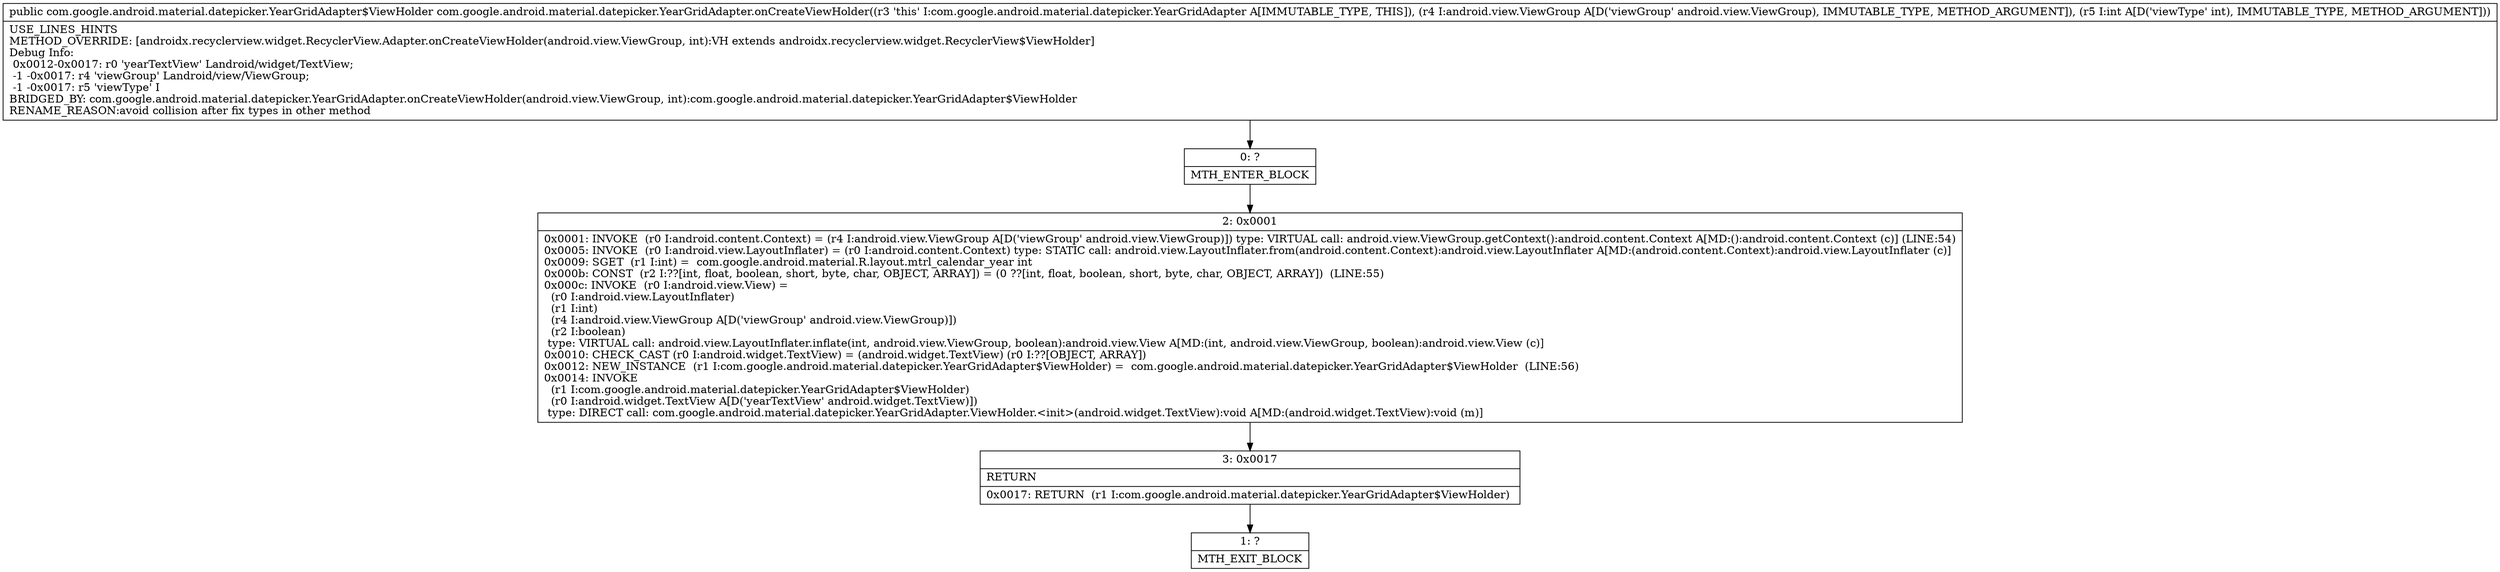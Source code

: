 digraph "CFG forcom.google.android.material.datepicker.YearGridAdapter.onCreateViewHolder(Landroid\/view\/ViewGroup;I)Lcom\/google\/android\/material\/datepicker\/YearGridAdapter$ViewHolder;" {
Node_0 [shape=record,label="{0\:\ ?|MTH_ENTER_BLOCK\l}"];
Node_2 [shape=record,label="{2\:\ 0x0001|0x0001: INVOKE  (r0 I:android.content.Context) = (r4 I:android.view.ViewGroup A[D('viewGroup' android.view.ViewGroup)]) type: VIRTUAL call: android.view.ViewGroup.getContext():android.content.Context A[MD:():android.content.Context (c)] (LINE:54)\l0x0005: INVOKE  (r0 I:android.view.LayoutInflater) = (r0 I:android.content.Context) type: STATIC call: android.view.LayoutInflater.from(android.content.Context):android.view.LayoutInflater A[MD:(android.content.Context):android.view.LayoutInflater (c)]\l0x0009: SGET  (r1 I:int) =  com.google.android.material.R.layout.mtrl_calendar_year int \l0x000b: CONST  (r2 I:??[int, float, boolean, short, byte, char, OBJECT, ARRAY]) = (0 ??[int, float, boolean, short, byte, char, OBJECT, ARRAY])  (LINE:55)\l0x000c: INVOKE  (r0 I:android.view.View) = \l  (r0 I:android.view.LayoutInflater)\l  (r1 I:int)\l  (r4 I:android.view.ViewGroup A[D('viewGroup' android.view.ViewGroup)])\l  (r2 I:boolean)\l type: VIRTUAL call: android.view.LayoutInflater.inflate(int, android.view.ViewGroup, boolean):android.view.View A[MD:(int, android.view.ViewGroup, boolean):android.view.View (c)]\l0x0010: CHECK_CAST (r0 I:android.widget.TextView) = (android.widget.TextView) (r0 I:??[OBJECT, ARRAY]) \l0x0012: NEW_INSTANCE  (r1 I:com.google.android.material.datepicker.YearGridAdapter$ViewHolder) =  com.google.android.material.datepicker.YearGridAdapter$ViewHolder  (LINE:56)\l0x0014: INVOKE  \l  (r1 I:com.google.android.material.datepicker.YearGridAdapter$ViewHolder)\l  (r0 I:android.widget.TextView A[D('yearTextView' android.widget.TextView)])\l type: DIRECT call: com.google.android.material.datepicker.YearGridAdapter.ViewHolder.\<init\>(android.widget.TextView):void A[MD:(android.widget.TextView):void (m)]\l}"];
Node_3 [shape=record,label="{3\:\ 0x0017|RETURN\l|0x0017: RETURN  (r1 I:com.google.android.material.datepicker.YearGridAdapter$ViewHolder) \l}"];
Node_1 [shape=record,label="{1\:\ ?|MTH_EXIT_BLOCK\l}"];
MethodNode[shape=record,label="{public com.google.android.material.datepicker.YearGridAdapter$ViewHolder com.google.android.material.datepicker.YearGridAdapter.onCreateViewHolder((r3 'this' I:com.google.android.material.datepicker.YearGridAdapter A[IMMUTABLE_TYPE, THIS]), (r4 I:android.view.ViewGroup A[D('viewGroup' android.view.ViewGroup), IMMUTABLE_TYPE, METHOD_ARGUMENT]), (r5 I:int A[D('viewType' int), IMMUTABLE_TYPE, METHOD_ARGUMENT]))  | USE_LINES_HINTS\lMETHOD_OVERRIDE: [androidx.recyclerview.widget.RecyclerView.Adapter.onCreateViewHolder(android.view.ViewGroup, int):VH extends androidx.recyclerview.widget.RecyclerView$ViewHolder]\lDebug Info:\l  0x0012\-0x0017: r0 'yearTextView' Landroid\/widget\/TextView;\l  \-1 \-0x0017: r4 'viewGroup' Landroid\/view\/ViewGroup;\l  \-1 \-0x0017: r5 'viewType' I\lBRIDGED_BY: com.google.android.material.datepicker.YearGridAdapter.onCreateViewHolder(android.view.ViewGroup, int):com.google.android.material.datepicker.YearGridAdapter$ViewHolder\lRENAME_REASON:avoid collision after fix types in other method\l}"];
MethodNode -> Node_0;Node_0 -> Node_2;
Node_2 -> Node_3;
Node_3 -> Node_1;
}

